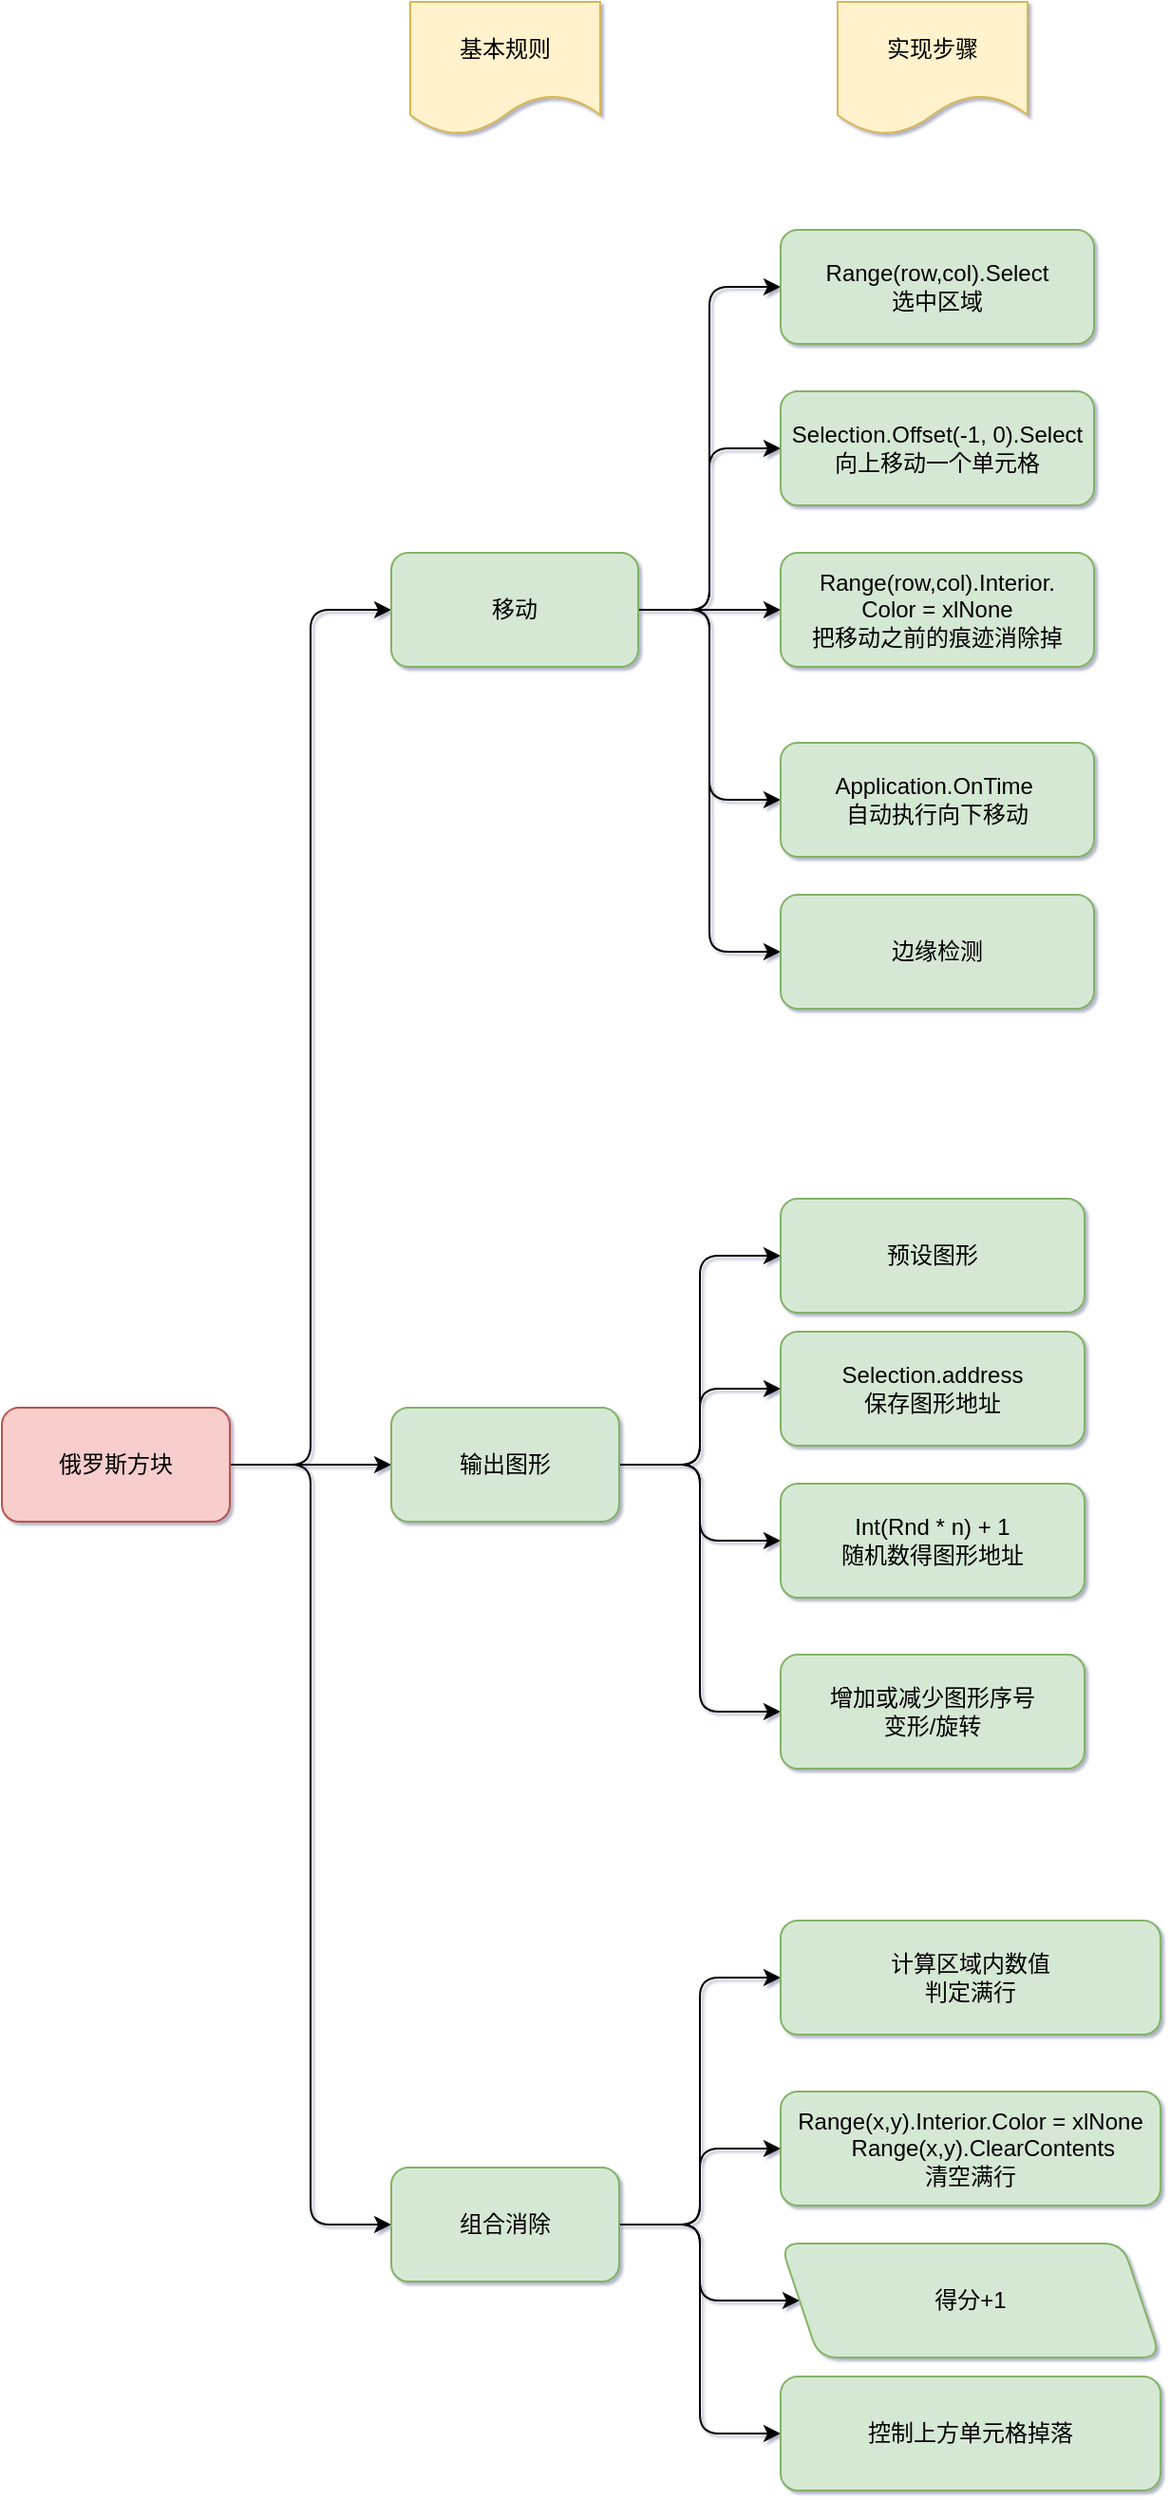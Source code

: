 <mxfile version="13.10.4" type="github">
  <diagram id="ONqUt38EhZFwzvi8UBoi" name="第 1 页">
    <mxGraphModel dx="1052" dy="554" grid="0" gridSize="10" guides="1" tooltips="1" connect="1" arrows="1" fold="1" page="1" pageScale="1" pageWidth="827" pageHeight="1169" background="none" math="0" shadow="1">
      <root>
        <mxCell id="0" />
        <mxCell id="1" parent="0" />
        <mxCell id="4IJZA1oA-bMBYCNWUD9J-5" value="" style="edgeStyle=orthogonalEdgeStyle;orthogonalLoop=1;jettySize=auto;html=1;entryX=0;entryY=0.5;entryDx=0;entryDy=0;" edge="1" parent="1" source="4IJZA1oA-bMBYCNWUD9J-1" target="4IJZA1oA-bMBYCNWUD9J-6">
          <mxGeometry relative="1" as="geometry">
            <mxPoint x="236" y="435" as="targetPoint" />
          </mxGeometry>
        </mxCell>
        <mxCell id="4IJZA1oA-bMBYCNWUD9J-11" style="edgeStyle=orthogonalEdgeStyle;orthogonalLoop=1;jettySize=auto;html=1;entryX=0;entryY=0.5;entryDx=0;entryDy=0;" edge="1" parent="1" source="4IJZA1oA-bMBYCNWUD9J-1" target="4IJZA1oA-bMBYCNWUD9J-10">
          <mxGeometry relative="1" as="geometry" />
        </mxCell>
        <mxCell id="4IJZA1oA-bMBYCNWUD9J-22" style="edgeStyle=orthogonalEdgeStyle;orthogonalLoop=1;jettySize=auto;html=1;entryX=0;entryY=0.5;entryDx=0;entryDy=0;" edge="1" parent="1" source="4IJZA1oA-bMBYCNWUD9J-1" target="4IJZA1oA-bMBYCNWUD9J-21">
          <mxGeometry relative="1" as="geometry" />
        </mxCell>
        <mxCell id="4IJZA1oA-bMBYCNWUD9J-1" value="俄罗斯方块" style="whiteSpace=wrap;html=1;fillColor=#f8cecc;strokeColor=#b85450;rounded=1;" vertex="1" parent="1">
          <mxGeometry x="41" y="790" width="120" height="60" as="geometry" />
        </mxCell>
        <mxCell id="4IJZA1oA-bMBYCNWUD9J-17" style="edgeStyle=orthogonalEdgeStyle;orthogonalLoop=1;jettySize=auto;html=1;entryX=0;entryY=0.5;entryDx=0;entryDy=0;" edge="1" parent="1" source="4IJZA1oA-bMBYCNWUD9J-6" target="4IJZA1oA-bMBYCNWUD9J-16">
          <mxGeometry relative="1" as="geometry" />
        </mxCell>
        <mxCell id="4IJZA1oA-bMBYCNWUD9J-19" style="edgeStyle=orthogonalEdgeStyle;orthogonalLoop=1;jettySize=auto;html=1;entryX=0;entryY=0.5;entryDx=0;entryDy=0;" edge="1" parent="1" source="4IJZA1oA-bMBYCNWUD9J-6" target="4IJZA1oA-bMBYCNWUD9J-18">
          <mxGeometry relative="1" as="geometry" />
        </mxCell>
        <mxCell id="4IJZA1oA-bMBYCNWUD9J-20" style="edgeStyle=orthogonalEdgeStyle;orthogonalLoop=1;jettySize=auto;html=1;entryX=0;entryY=0.5;entryDx=0;entryDy=0;" edge="1" parent="1" source="4IJZA1oA-bMBYCNWUD9J-6" target="4IJZA1oA-bMBYCNWUD9J-13">
          <mxGeometry relative="1" as="geometry" />
        </mxCell>
        <mxCell id="4IJZA1oA-bMBYCNWUD9J-23" style="edgeStyle=orthogonalEdgeStyle;orthogonalLoop=1;jettySize=auto;html=1;entryX=0;entryY=0.5;entryDx=0;entryDy=0;" edge="1" parent="1" source="4IJZA1oA-bMBYCNWUD9J-6" target="4IJZA1oA-bMBYCNWUD9J-24">
          <mxGeometry relative="1" as="geometry">
            <mxPoint x="411" y="550" as="targetPoint" />
          </mxGeometry>
        </mxCell>
        <mxCell id="4IJZA1oA-bMBYCNWUD9J-26" style="edgeStyle=orthogonalEdgeStyle;orthogonalLoop=1;jettySize=auto;html=1;entryX=0;entryY=0.5;entryDx=0;entryDy=0;" edge="1" parent="1" source="4IJZA1oA-bMBYCNWUD9J-6" target="4IJZA1oA-bMBYCNWUD9J-25">
          <mxGeometry relative="1" as="geometry" />
        </mxCell>
        <mxCell id="4IJZA1oA-bMBYCNWUD9J-6" value="移动" style="whiteSpace=wrap;html=1;fillColor=#d5e8d4;strokeColor=#82b366;rounded=1;" vertex="1" parent="1">
          <mxGeometry x="246" y="340" width="130" height="60" as="geometry" />
        </mxCell>
        <mxCell id="4IJZA1oA-bMBYCNWUD9J-45" style="edgeStyle=orthogonalEdgeStyle;orthogonalLoop=1;jettySize=auto;html=1;entryX=0;entryY=0.5;entryDx=0;entryDy=0;" edge="1" parent="1" source="4IJZA1oA-bMBYCNWUD9J-10" target="4IJZA1oA-bMBYCNWUD9J-37">
          <mxGeometry relative="1" as="geometry" />
        </mxCell>
        <mxCell id="4IJZA1oA-bMBYCNWUD9J-46" style="edgeStyle=orthogonalEdgeStyle;orthogonalLoop=1;jettySize=auto;html=1;entryX=0;entryY=0.5;entryDx=0;entryDy=0;" edge="1" parent="1" source="4IJZA1oA-bMBYCNWUD9J-10" target="4IJZA1oA-bMBYCNWUD9J-35">
          <mxGeometry relative="1" as="geometry" />
        </mxCell>
        <mxCell id="4IJZA1oA-bMBYCNWUD9J-47" style="edgeStyle=orthogonalEdgeStyle;orthogonalLoop=1;jettySize=auto;html=1;" edge="1" parent="1" source="4IJZA1oA-bMBYCNWUD9J-10" target="4IJZA1oA-bMBYCNWUD9J-43">
          <mxGeometry relative="1" as="geometry" />
        </mxCell>
        <mxCell id="4IJZA1oA-bMBYCNWUD9J-48" style="edgeStyle=orthogonalEdgeStyle;orthogonalLoop=1;jettySize=auto;html=1;entryX=0;entryY=0.5;entryDx=0;entryDy=0;" edge="1" parent="1" source="4IJZA1oA-bMBYCNWUD9J-10" target="4IJZA1oA-bMBYCNWUD9J-36">
          <mxGeometry relative="1" as="geometry" />
        </mxCell>
        <mxCell id="4IJZA1oA-bMBYCNWUD9J-10" value="组合消除" style="whiteSpace=wrap;html=1;fillColor=#d5e8d4;strokeColor=#82b366;rounded=1;" vertex="1" parent="1">
          <mxGeometry x="246" y="1190" width="120" height="60" as="geometry" />
        </mxCell>
        <mxCell id="4IJZA1oA-bMBYCNWUD9J-12" value="基本规则" style="shape=document;whiteSpace=wrap;html=1;boundedLbl=1;fillColor=#fff2cc;strokeColor=#d6b656;rounded=1;" vertex="1" parent="1">
          <mxGeometry x="256" y="50" width="100" height="70" as="geometry" />
        </mxCell>
        <mxCell id="4IJZA1oA-bMBYCNWUD9J-13" value="Range(row,col).Select&lt;br&gt;选中区域" style="whiteSpace=wrap;html=1;strokeColor=#82b366;fillColor=#d5e8d4;rounded=1;" vertex="1" parent="1">
          <mxGeometry x="451" y="170" width="165" height="60" as="geometry" />
        </mxCell>
        <mxCell id="4IJZA1oA-bMBYCNWUD9J-16" value="Selection.Offset(-1, 0).Select&lt;br&gt;向上移动一个单元格" style="whiteSpace=wrap;html=1;fillColor=#d5e8d4;strokeColor=#82b366;rounded=1;" vertex="1" parent="1">
          <mxGeometry x="451" y="255" width="165" height="60" as="geometry" />
        </mxCell>
        <mxCell id="4IJZA1oA-bMBYCNWUD9J-18" value="&lt;span&gt;Range(row,col).&lt;/span&gt;Interior.&lt;br&gt;Color = xlNone&lt;br&gt;把移动之前的痕迹消除掉" style="whiteSpace=wrap;html=1;fillColor=#d5e8d4;strokeColor=#82b366;rounded=1;" vertex="1" parent="1">
          <mxGeometry x="451" y="340" width="165" height="60" as="geometry" />
        </mxCell>
        <mxCell id="4IJZA1oA-bMBYCNWUD9J-27" style="edgeStyle=orthogonalEdgeStyle;orthogonalLoop=1;jettySize=auto;html=1;entryX=0;entryY=0.5;entryDx=0;entryDy=0;" edge="1" parent="1" source="4IJZA1oA-bMBYCNWUD9J-21" target="4IJZA1oA-bMBYCNWUD9J-28">
          <mxGeometry relative="1" as="geometry">
            <mxPoint x="411" y="710" as="targetPoint" />
          </mxGeometry>
        </mxCell>
        <mxCell id="4IJZA1oA-bMBYCNWUD9J-31" style="edgeStyle=orthogonalEdgeStyle;orthogonalLoop=1;jettySize=auto;html=1;entryX=0;entryY=0.5;entryDx=0;entryDy=0;" edge="1" parent="1" source="4IJZA1oA-bMBYCNWUD9J-21" target="4IJZA1oA-bMBYCNWUD9J-29">
          <mxGeometry relative="1" as="geometry" />
        </mxCell>
        <mxCell id="4IJZA1oA-bMBYCNWUD9J-32" style="edgeStyle=orthogonalEdgeStyle;orthogonalLoop=1;jettySize=auto;html=1;entryX=0;entryY=0.5;entryDx=0;entryDy=0;" edge="1" parent="1" source="4IJZA1oA-bMBYCNWUD9J-21" target="4IJZA1oA-bMBYCNWUD9J-30">
          <mxGeometry relative="1" as="geometry" />
        </mxCell>
        <mxCell id="4IJZA1oA-bMBYCNWUD9J-33" style="edgeStyle=orthogonalEdgeStyle;orthogonalLoop=1;jettySize=auto;html=1;entryX=0;entryY=0.5;entryDx=0;entryDy=0;" edge="1" parent="1" source="4IJZA1oA-bMBYCNWUD9J-21" target="4IJZA1oA-bMBYCNWUD9J-34">
          <mxGeometry relative="1" as="geometry">
            <mxPoint x="381" y="950" as="targetPoint" />
          </mxGeometry>
        </mxCell>
        <mxCell id="4IJZA1oA-bMBYCNWUD9J-21" value="输出图形" style="whiteSpace=wrap;html=1;fillColor=#d5e8d4;strokeColor=#82b366;rounded=1;" vertex="1" parent="1">
          <mxGeometry x="246" y="790" width="120" height="60" as="geometry" />
        </mxCell>
        <mxCell id="4IJZA1oA-bMBYCNWUD9J-24" value="Application.OnTime&amp;nbsp;&lt;br&gt;自动执行向下移动" style="whiteSpace=wrap;html=1;fillColor=#d5e8d4;strokeColor=#82b366;rounded=1;" vertex="1" parent="1">
          <mxGeometry x="451" y="440" width="165" height="60" as="geometry" />
        </mxCell>
        <mxCell id="4IJZA1oA-bMBYCNWUD9J-25" value="边缘检测" style="whiteSpace=wrap;html=1;fillColor=#d5e8d4;strokeColor=#82b366;rounded=1;" vertex="1" parent="1">
          <mxGeometry x="451" y="520" width="165" height="60" as="geometry" />
        </mxCell>
        <mxCell id="4IJZA1oA-bMBYCNWUD9J-28" value="预设图形" style="whiteSpace=wrap;html=1;fillColor=#d5e8d4;strokeColor=#82b366;rounded=1;" vertex="1" parent="1">
          <mxGeometry x="451" y="680" width="160" height="60" as="geometry" />
        </mxCell>
        <mxCell id="4IJZA1oA-bMBYCNWUD9J-29" value="Selection.address&lt;br&gt;保存图形地址" style="whiteSpace=wrap;html=1;fillColor=#d5e8d4;strokeColor=#82b366;rounded=1;" vertex="1" parent="1">
          <mxGeometry x="451" y="750" width="160" height="60" as="geometry" />
        </mxCell>
        <mxCell id="4IJZA1oA-bMBYCNWUD9J-30" value="Int(Rnd * n) + 1&lt;br&gt;随机数得图形地址" style="whiteSpace=wrap;html=1;fillColor=#d5e8d4;strokeColor=#82b366;rounded=1;" vertex="1" parent="1">
          <mxGeometry x="451" y="830" width="160" height="60" as="geometry" />
        </mxCell>
        <mxCell id="4IJZA1oA-bMBYCNWUD9J-34" value="增加或减少图形序号&lt;br&gt;变形/旋转" style="whiteSpace=wrap;html=1;fillColor=#d5e8d4;strokeColor=#82b366;rounded=1;" vertex="1" parent="1">
          <mxGeometry x="451" y="920" width="160" height="60" as="geometry" />
        </mxCell>
        <mxCell id="4IJZA1oA-bMBYCNWUD9J-35" value="计算区域内数值&lt;br&gt;判定满行" style="whiteSpace=wrap;html=1;fillColor=#d5e8d4;strokeColor=#82b366;flipV=1;rounded=1;" vertex="1" parent="1">
          <mxGeometry x="451" y="1060" width="200" height="60" as="geometry" />
        </mxCell>
        <mxCell id="4IJZA1oA-bMBYCNWUD9J-36" value="&lt;div&gt;Range(x,y).Interior.Color = xlNone&lt;/div&gt;&lt;div&gt;&amp;nbsp; &amp;nbsp; Range(x,y).ClearContents&lt;/div&gt;清空满行" style="whiteSpace=wrap;html=1;fillColor=#d5e8d4;strokeColor=#82b366;flipV=1;rounded=1;" vertex="1" parent="1">
          <mxGeometry x="451" y="1150" width="200" height="60" as="geometry" />
        </mxCell>
        <mxCell id="4IJZA1oA-bMBYCNWUD9J-37" value="控制上方单元格掉落" style="whiteSpace=wrap;html=1;fillColor=#d5e8d4;strokeColor=#82b366;flipV=1;rounded=1;" vertex="1" parent="1">
          <mxGeometry x="451" y="1300" width="200" height="60" as="geometry" />
        </mxCell>
        <mxCell id="4IJZA1oA-bMBYCNWUD9J-43" value="得分+1" style="shape=parallelogram;perimeter=parallelogramPerimeter;whiteSpace=wrap;html=1;fixedSize=1;fillColor=#d5e8d4;strokeColor=#82b366;flipV=1;rounded=1;" vertex="1" parent="1">
          <mxGeometry x="451" y="1230" width="200" height="60" as="geometry" />
        </mxCell>
        <mxCell id="4IJZA1oA-bMBYCNWUD9J-49" value="实现步骤" style="shape=document;whiteSpace=wrap;html=1;boundedLbl=1;fillColor=#fff2cc;strokeColor=#d6b656;rounded=1;" vertex="1" parent="1">
          <mxGeometry x="481" y="50" width="100" height="70" as="geometry" />
        </mxCell>
      </root>
    </mxGraphModel>
  </diagram>
</mxfile>
